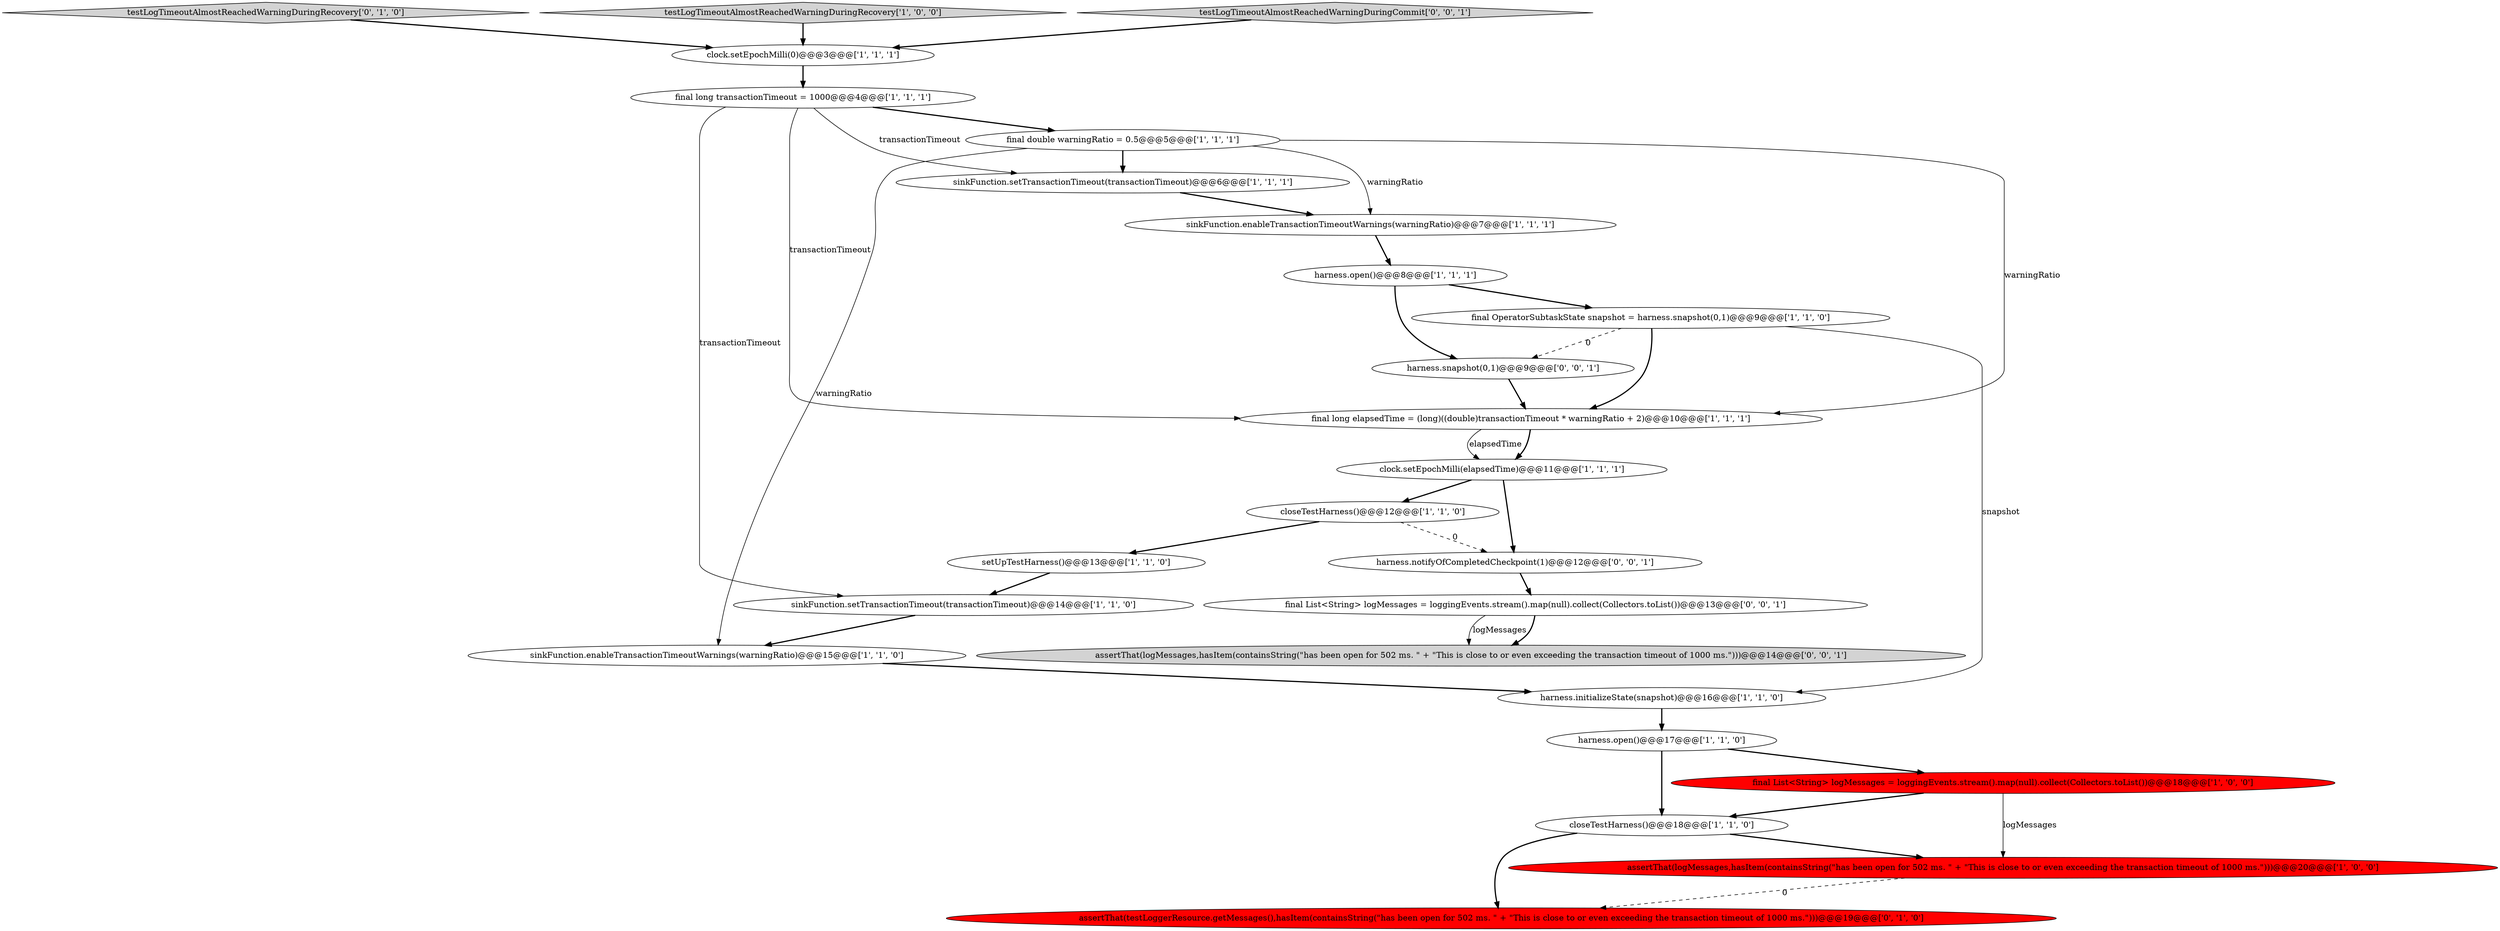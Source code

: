 digraph {
23 [style = filled, label = "assertThat(logMessages,hasItem(containsString(\"has been open for 502 ms. \" + \"This is close to or even exceeding the transaction timeout of 1000 ms.\")))@@@14@@@['0', '0', '1']", fillcolor = lightgray, shape = ellipse image = "AAA0AAABBB3BBB"];
20 [style = filled, label = "testLogTimeoutAlmostReachedWarningDuringRecovery['0', '1', '0']", fillcolor = lightgray, shape = diamond image = "AAA0AAABBB2BBB"];
12 [style = filled, label = "final OperatorSubtaskState snapshot = harness.snapshot(0,1)@@@9@@@['1', '1', '0']", fillcolor = white, shape = ellipse image = "AAA0AAABBB1BBB"];
16 [style = filled, label = "closeTestHarness()@@@12@@@['1', '1', '0']", fillcolor = white, shape = ellipse image = "AAA0AAABBB1BBB"];
6 [style = filled, label = "final double warningRatio = 0.5@@@5@@@['1', '1', '1']", fillcolor = white, shape = ellipse image = "AAA0AAABBB1BBB"];
18 [style = filled, label = "final long elapsedTime = (long)((double)transactionTimeout * warningRatio + 2)@@@10@@@['1', '1', '1']", fillcolor = white, shape = ellipse image = "AAA0AAABBB1BBB"];
11 [style = filled, label = "harness.open()@@@17@@@['1', '1', '0']", fillcolor = white, shape = ellipse image = "AAA0AAABBB1BBB"];
17 [style = filled, label = "final long transactionTimeout = 1000@@@4@@@['1', '1', '1']", fillcolor = white, shape = ellipse image = "AAA0AAABBB1BBB"];
19 [style = filled, label = "assertThat(testLoggerResource.getMessages(),hasItem(containsString(\"has been open for 502 ms. \" + \"This is close to or even exceeding the transaction timeout of 1000 ms.\")))@@@19@@@['0', '1', '0']", fillcolor = red, shape = ellipse image = "AAA1AAABBB2BBB"];
4 [style = filled, label = "sinkFunction.setTransactionTimeout(transactionTimeout)@@@6@@@['1', '1', '1']", fillcolor = white, shape = ellipse image = "AAA0AAABBB1BBB"];
8 [style = filled, label = "harness.open()@@@8@@@['1', '1', '1']", fillcolor = white, shape = ellipse image = "AAA0AAABBB1BBB"];
1 [style = filled, label = "harness.initializeState(snapshot)@@@16@@@['1', '1', '0']", fillcolor = white, shape = ellipse image = "AAA0AAABBB1BBB"];
5 [style = filled, label = "closeTestHarness()@@@18@@@['1', '1', '0']", fillcolor = white, shape = ellipse image = "AAA0AAABBB1BBB"];
3 [style = filled, label = "testLogTimeoutAlmostReachedWarningDuringRecovery['1', '0', '0']", fillcolor = lightgray, shape = diamond image = "AAA0AAABBB1BBB"];
10 [style = filled, label = "sinkFunction.enableTransactionTimeoutWarnings(warningRatio)@@@7@@@['1', '1', '1']", fillcolor = white, shape = ellipse image = "AAA0AAABBB1BBB"];
2 [style = filled, label = "setUpTestHarness()@@@13@@@['1', '1', '0']", fillcolor = white, shape = ellipse image = "AAA0AAABBB1BBB"];
21 [style = filled, label = "final List<String> logMessages = loggingEvents.stream().map(null).collect(Collectors.toList())@@@13@@@['0', '0', '1']", fillcolor = white, shape = ellipse image = "AAA0AAABBB3BBB"];
9 [style = filled, label = "sinkFunction.enableTransactionTimeoutWarnings(warningRatio)@@@15@@@['1', '1', '0']", fillcolor = white, shape = ellipse image = "AAA0AAABBB1BBB"];
14 [style = filled, label = "sinkFunction.setTransactionTimeout(transactionTimeout)@@@14@@@['1', '1', '0']", fillcolor = white, shape = ellipse image = "AAA0AAABBB1BBB"];
7 [style = filled, label = "final List<String> logMessages = loggingEvents.stream().map(null).collect(Collectors.toList())@@@18@@@['1', '0', '0']", fillcolor = red, shape = ellipse image = "AAA1AAABBB1BBB"];
0 [style = filled, label = "clock.setEpochMilli(0)@@@3@@@['1', '1', '1']", fillcolor = white, shape = ellipse image = "AAA0AAABBB1BBB"];
25 [style = filled, label = "harness.snapshot(0,1)@@@9@@@['0', '0', '1']", fillcolor = white, shape = ellipse image = "AAA0AAABBB3BBB"];
24 [style = filled, label = "testLogTimeoutAlmostReachedWarningDuringCommit['0', '0', '1']", fillcolor = lightgray, shape = diamond image = "AAA0AAABBB3BBB"];
13 [style = filled, label = "clock.setEpochMilli(elapsedTime)@@@11@@@['1', '1', '1']", fillcolor = white, shape = ellipse image = "AAA0AAABBB1BBB"];
15 [style = filled, label = "assertThat(logMessages,hasItem(containsString(\"has been open for 502 ms. \" + \"This is close to or even exceeding the transaction timeout of 1000 ms.\")))@@@20@@@['1', '0', '0']", fillcolor = red, shape = ellipse image = "AAA1AAABBB1BBB"];
22 [style = filled, label = "harness.notifyOfCompletedCheckpoint(1)@@@12@@@['0', '0', '1']", fillcolor = white, shape = ellipse image = "AAA0AAABBB3BBB"];
6->9 [style = solid, label="warningRatio"];
4->10 [style = bold, label=""];
17->18 [style = solid, label="transactionTimeout"];
17->6 [style = bold, label=""];
0->17 [style = bold, label=""];
24->0 [style = bold, label=""];
20->0 [style = bold, label=""];
25->18 [style = bold, label=""];
22->21 [style = bold, label=""];
17->14 [style = solid, label="transactionTimeout"];
5->15 [style = bold, label=""];
15->19 [style = dashed, label="0"];
16->2 [style = bold, label=""];
6->10 [style = solid, label="warningRatio"];
13->16 [style = bold, label=""];
3->0 [style = bold, label=""];
21->23 [style = solid, label="logMessages"];
1->11 [style = bold, label=""];
5->19 [style = bold, label=""];
6->4 [style = bold, label=""];
11->5 [style = bold, label=""];
7->5 [style = bold, label=""];
12->25 [style = dashed, label="0"];
12->1 [style = solid, label="snapshot"];
10->8 [style = bold, label=""];
7->15 [style = solid, label="logMessages"];
2->14 [style = bold, label=""];
12->18 [style = bold, label=""];
18->13 [style = bold, label=""];
14->9 [style = bold, label=""];
6->18 [style = solid, label="warningRatio"];
18->13 [style = solid, label="elapsedTime"];
13->22 [style = bold, label=""];
9->1 [style = bold, label=""];
8->25 [style = bold, label=""];
8->12 [style = bold, label=""];
11->7 [style = bold, label=""];
17->4 [style = solid, label="transactionTimeout"];
16->22 [style = dashed, label="0"];
21->23 [style = bold, label=""];
}
